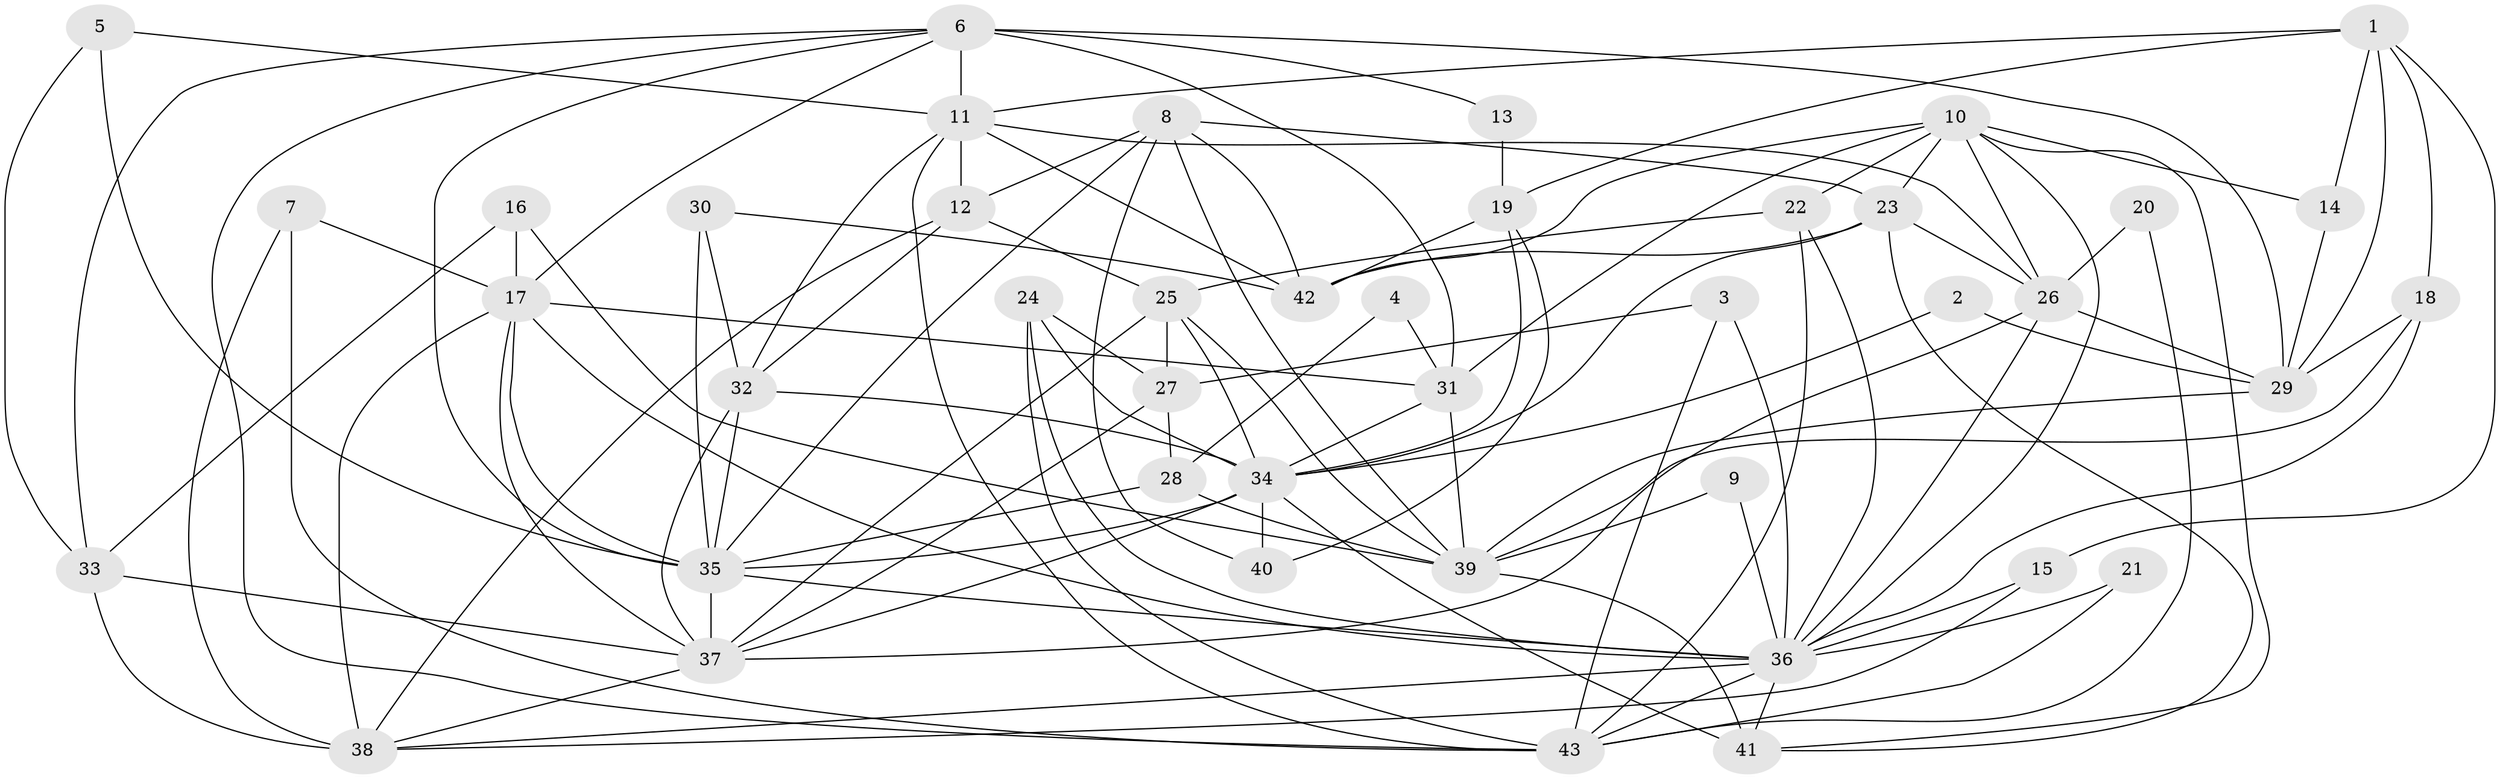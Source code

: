 // original degree distribution, {4: 0.2558139534883721, 3: 0.26744186046511625, 2: 0.12790697674418605, 5: 0.19767441860465115, 8: 0.011627906976744186, 6: 0.13953488372093023}
// Generated by graph-tools (version 1.1) at 2025/26/03/09/25 03:26:13]
// undirected, 43 vertices, 117 edges
graph export_dot {
graph [start="1"]
  node [color=gray90,style=filled];
  1;
  2;
  3;
  4;
  5;
  6;
  7;
  8;
  9;
  10;
  11;
  12;
  13;
  14;
  15;
  16;
  17;
  18;
  19;
  20;
  21;
  22;
  23;
  24;
  25;
  26;
  27;
  28;
  29;
  30;
  31;
  32;
  33;
  34;
  35;
  36;
  37;
  38;
  39;
  40;
  41;
  42;
  43;
  1 -- 11 [weight=1.0];
  1 -- 14 [weight=1.0];
  1 -- 15 [weight=1.0];
  1 -- 18 [weight=1.0];
  1 -- 19 [weight=1.0];
  1 -- 29 [weight=1.0];
  2 -- 29 [weight=1.0];
  2 -- 34 [weight=1.0];
  3 -- 27 [weight=1.0];
  3 -- 36 [weight=1.0];
  3 -- 43 [weight=1.0];
  4 -- 28 [weight=1.0];
  4 -- 31 [weight=1.0];
  5 -- 11 [weight=1.0];
  5 -- 33 [weight=1.0];
  5 -- 35 [weight=1.0];
  6 -- 11 [weight=1.0];
  6 -- 13 [weight=2.0];
  6 -- 17 [weight=1.0];
  6 -- 29 [weight=1.0];
  6 -- 31 [weight=1.0];
  6 -- 33 [weight=1.0];
  6 -- 35 [weight=1.0];
  6 -- 43 [weight=1.0];
  7 -- 17 [weight=1.0];
  7 -- 38 [weight=1.0];
  7 -- 43 [weight=1.0];
  8 -- 12 [weight=1.0];
  8 -- 23 [weight=1.0];
  8 -- 35 [weight=1.0];
  8 -- 39 [weight=1.0];
  8 -- 40 [weight=1.0];
  8 -- 42 [weight=1.0];
  9 -- 36 [weight=2.0];
  9 -- 39 [weight=1.0];
  10 -- 14 [weight=1.0];
  10 -- 22 [weight=1.0];
  10 -- 23 [weight=1.0];
  10 -- 26 [weight=1.0];
  10 -- 31 [weight=1.0];
  10 -- 36 [weight=1.0];
  10 -- 41 [weight=1.0];
  10 -- 42 [weight=1.0];
  11 -- 12 [weight=1.0];
  11 -- 26 [weight=1.0];
  11 -- 32 [weight=1.0];
  11 -- 42 [weight=1.0];
  11 -- 43 [weight=1.0];
  12 -- 25 [weight=1.0];
  12 -- 32 [weight=1.0];
  12 -- 38 [weight=1.0];
  13 -- 19 [weight=1.0];
  14 -- 29 [weight=1.0];
  15 -- 36 [weight=2.0];
  15 -- 38 [weight=1.0];
  16 -- 17 [weight=1.0];
  16 -- 33 [weight=1.0];
  16 -- 39 [weight=1.0];
  17 -- 31 [weight=2.0];
  17 -- 35 [weight=1.0];
  17 -- 36 [weight=1.0];
  17 -- 37 [weight=1.0];
  17 -- 38 [weight=1.0];
  18 -- 29 [weight=1.0];
  18 -- 36 [weight=1.0];
  18 -- 39 [weight=1.0];
  19 -- 34 [weight=1.0];
  19 -- 40 [weight=1.0];
  19 -- 42 [weight=1.0];
  20 -- 26 [weight=1.0];
  20 -- 43 [weight=1.0];
  21 -- 36 [weight=1.0];
  21 -- 43 [weight=1.0];
  22 -- 25 [weight=1.0];
  22 -- 36 [weight=1.0];
  22 -- 43 [weight=1.0];
  23 -- 26 [weight=1.0];
  23 -- 34 [weight=1.0];
  23 -- 41 [weight=1.0];
  23 -- 42 [weight=1.0];
  24 -- 27 [weight=2.0];
  24 -- 34 [weight=1.0];
  24 -- 36 [weight=1.0];
  24 -- 43 [weight=1.0];
  25 -- 27 [weight=1.0];
  25 -- 34 [weight=1.0];
  25 -- 37 [weight=1.0];
  25 -- 39 [weight=1.0];
  26 -- 29 [weight=1.0];
  26 -- 36 [weight=1.0];
  26 -- 37 [weight=1.0];
  27 -- 28 [weight=1.0];
  27 -- 37 [weight=1.0];
  28 -- 35 [weight=1.0];
  28 -- 39 [weight=1.0];
  29 -- 39 [weight=1.0];
  30 -- 32 [weight=1.0];
  30 -- 35 [weight=1.0];
  30 -- 42 [weight=1.0];
  31 -- 34 [weight=2.0];
  31 -- 39 [weight=1.0];
  32 -- 34 [weight=1.0];
  32 -- 35 [weight=1.0];
  32 -- 37 [weight=1.0];
  33 -- 37 [weight=2.0];
  33 -- 38 [weight=2.0];
  34 -- 35 [weight=1.0];
  34 -- 37 [weight=2.0];
  34 -- 40 [weight=1.0];
  34 -- 41 [weight=2.0];
  35 -- 36 [weight=1.0];
  35 -- 37 [weight=1.0];
  36 -- 38 [weight=1.0];
  36 -- 41 [weight=1.0];
  36 -- 43 [weight=1.0];
  37 -- 38 [weight=1.0];
  39 -- 41 [weight=1.0];
}
